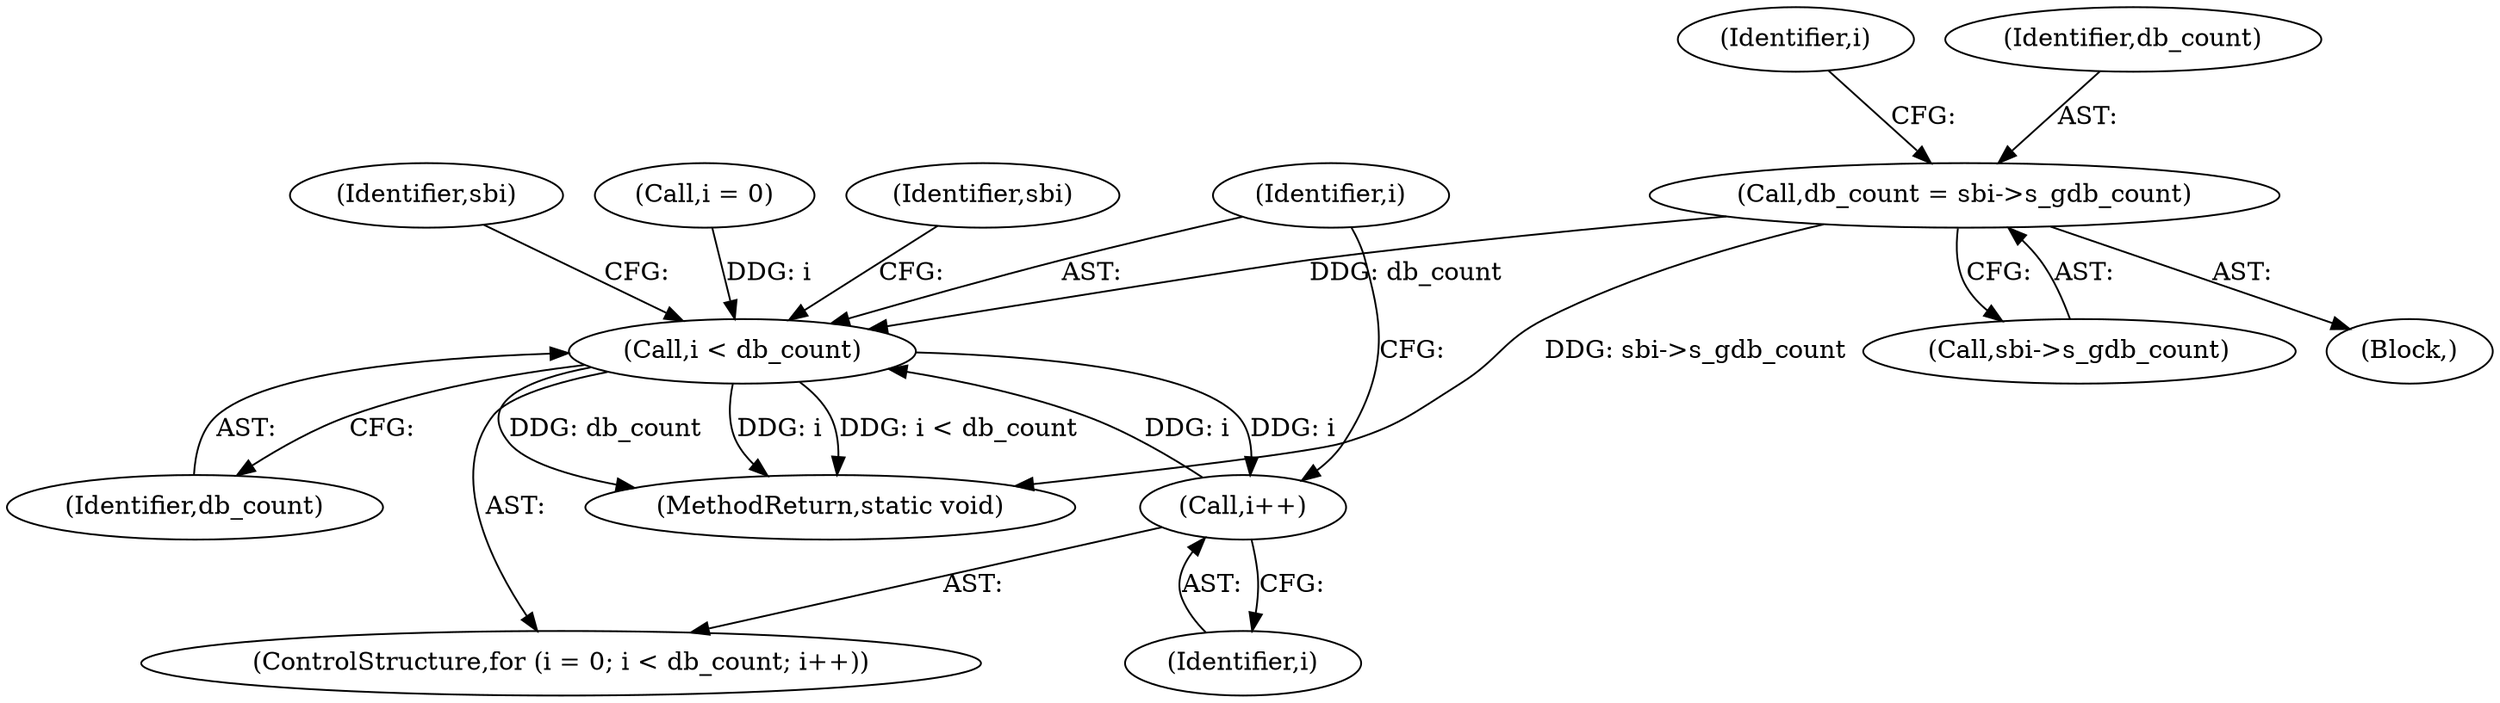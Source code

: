 digraph "0_linux_be0726d33cb8f411945884664924bed3cb8c70ee_1@pointer" {
"1000167" [label="(Call,db_count = sbi->s_gdb_count)"];
"1000176" [label="(Call,i < db_count)"];
"1000179" [label="(Call,i++)"];
"1000195" [label="(Identifier,sbi)"];
"1000180" [label="(Identifier,i)"];
"1000174" [label="(Identifier,i)"];
"1000168" [label="(Identifier,db_count)"];
"1000231" [label="(MethodReturn,static void)"];
"1000169" [label="(Call,sbi->s_gdb_count)"];
"1000178" [label="(Identifier,db_count)"];
"1000184" [label="(Identifier,sbi)"];
"1000179" [label="(Call,i++)"];
"1000167" [label="(Call,db_count = sbi->s_gdb_count)"];
"1000172" [label="(ControlStructure,for (i = 0; i < db_count; i++))"];
"1000176" [label="(Call,i < db_count)"];
"1000177" [label="(Identifier,i)"];
"1000173" [label="(Call,i = 0)"];
"1000102" [label="(Block,)"];
"1000167" -> "1000102"  [label="AST: "];
"1000167" -> "1000169"  [label="CFG: "];
"1000168" -> "1000167"  [label="AST: "];
"1000169" -> "1000167"  [label="AST: "];
"1000174" -> "1000167"  [label="CFG: "];
"1000167" -> "1000231"  [label="DDG: sbi->s_gdb_count"];
"1000167" -> "1000176"  [label="DDG: db_count"];
"1000176" -> "1000172"  [label="AST: "];
"1000176" -> "1000178"  [label="CFG: "];
"1000177" -> "1000176"  [label="AST: "];
"1000178" -> "1000176"  [label="AST: "];
"1000184" -> "1000176"  [label="CFG: "];
"1000195" -> "1000176"  [label="CFG: "];
"1000176" -> "1000231"  [label="DDG: i < db_count"];
"1000176" -> "1000231"  [label="DDG: db_count"];
"1000176" -> "1000231"  [label="DDG: i"];
"1000179" -> "1000176"  [label="DDG: i"];
"1000173" -> "1000176"  [label="DDG: i"];
"1000176" -> "1000179"  [label="DDG: i"];
"1000179" -> "1000172"  [label="AST: "];
"1000179" -> "1000180"  [label="CFG: "];
"1000180" -> "1000179"  [label="AST: "];
"1000177" -> "1000179"  [label="CFG: "];
}
